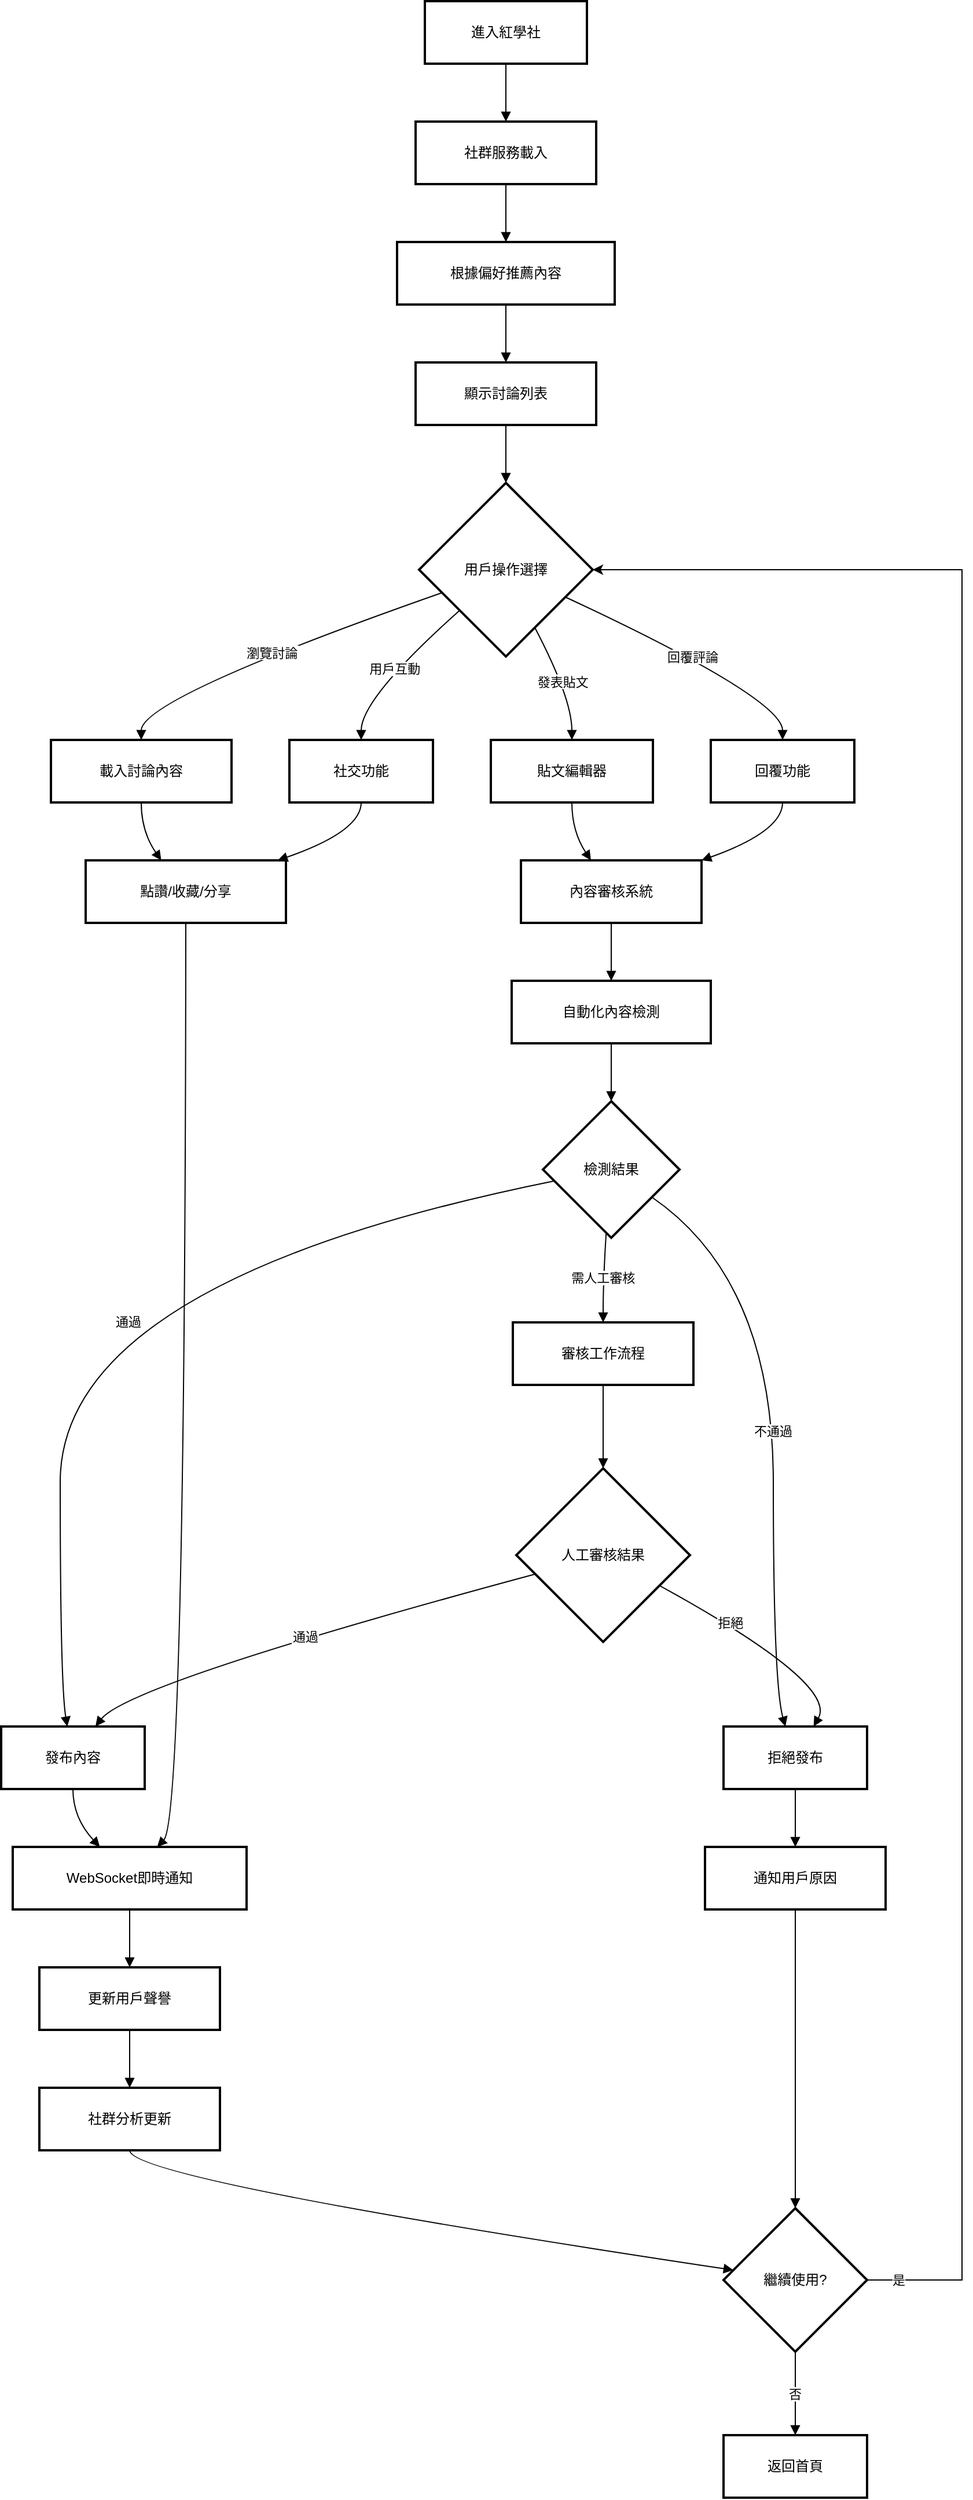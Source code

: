 <mxfile version="27.1.1">
  <diagram name="Page-1" id="KWRevYQsAoWZ3lT9lD9s">
    <mxGraphModel dx="1042" dy="527" grid="1" gridSize="10" guides="1" tooltips="1" connect="1" arrows="1" fold="1" page="1" pageScale="1" pageWidth="827" pageHeight="1169" math="0" shadow="0">
      <root>
        <mxCell id="0" />
        <mxCell id="1" parent="0" />
        <mxCell id="cR9fl5A33FW5x1sBV8dX-1" value="進入紅學社" style="whiteSpace=wrap;strokeWidth=2;" vertex="1" parent="1">
          <mxGeometry x="386" y="20" width="140" height="54" as="geometry" />
        </mxCell>
        <mxCell id="cR9fl5A33FW5x1sBV8dX-2" value="社群服務載入" style="whiteSpace=wrap;strokeWidth=2;" vertex="1" parent="1">
          <mxGeometry x="378" y="124" width="156" height="54" as="geometry" />
        </mxCell>
        <mxCell id="cR9fl5A33FW5x1sBV8dX-3" value="根據偏好推薦內容" style="whiteSpace=wrap;strokeWidth=2;" vertex="1" parent="1">
          <mxGeometry x="362" y="228" width="188" height="54" as="geometry" />
        </mxCell>
        <mxCell id="cR9fl5A33FW5x1sBV8dX-4" value="顯示討論列表" style="whiteSpace=wrap;strokeWidth=2;" vertex="1" parent="1">
          <mxGeometry x="378" y="332" width="156" height="54" as="geometry" />
        </mxCell>
        <mxCell id="cR9fl5A33FW5x1sBV8dX-5" value="用戶操作選擇" style="rhombus;strokeWidth=2;whiteSpace=wrap;" vertex="1" parent="1">
          <mxGeometry x="381" y="436" width="150" height="150" as="geometry" />
        </mxCell>
        <mxCell id="cR9fl5A33FW5x1sBV8dX-6" value="載入討論內容" style="whiteSpace=wrap;strokeWidth=2;" vertex="1" parent="1">
          <mxGeometry x="63" y="658" width="156" height="54" as="geometry" />
        </mxCell>
        <mxCell id="cR9fl5A33FW5x1sBV8dX-7" value="貼文編輯器" style="whiteSpace=wrap;strokeWidth=2;" vertex="1" parent="1">
          <mxGeometry x="443" y="658" width="140" height="54" as="geometry" />
        </mxCell>
        <mxCell id="cR9fl5A33FW5x1sBV8dX-8" value="回覆功能" style="whiteSpace=wrap;strokeWidth=2;" vertex="1" parent="1">
          <mxGeometry x="633" y="658" width="124" height="54" as="geometry" />
        </mxCell>
        <mxCell id="cR9fl5A33FW5x1sBV8dX-9" value="社交功能" style="whiteSpace=wrap;strokeWidth=2;" vertex="1" parent="1">
          <mxGeometry x="269" y="658" width="124" height="54" as="geometry" />
        </mxCell>
        <mxCell id="cR9fl5A33FW5x1sBV8dX-10" value="內容審核系統" style="whiteSpace=wrap;strokeWidth=2;" vertex="1" parent="1">
          <mxGeometry x="469" y="762" width="156" height="54" as="geometry" />
        </mxCell>
        <mxCell id="cR9fl5A33FW5x1sBV8dX-11" value="自動化內容檢測" style="whiteSpace=wrap;strokeWidth=2;" vertex="1" parent="1">
          <mxGeometry x="461" y="866" width="172" height="54" as="geometry" />
        </mxCell>
        <mxCell id="cR9fl5A33FW5x1sBV8dX-12" value="檢測結果" style="rhombus;strokeWidth=2;whiteSpace=wrap;" vertex="1" parent="1">
          <mxGeometry x="488" y="970" width="118" height="118" as="geometry" />
        </mxCell>
        <mxCell id="cR9fl5A33FW5x1sBV8dX-13" value="發布內容" style="whiteSpace=wrap;strokeWidth=2;" vertex="1" parent="1">
          <mxGeometry x="20" y="1510" width="124" height="54" as="geometry" />
        </mxCell>
        <mxCell id="cR9fl5A33FW5x1sBV8dX-14" value="審核工作流程" style="whiteSpace=wrap;strokeWidth=2;" vertex="1" parent="1">
          <mxGeometry x="462" y="1161" width="156" height="54" as="geometry" />
        </mxCell>
        <mxCell id="cR9fl5A33FW5x1sBV8dX-15" value="拒絕發布" style="whiteSpace=wrap;strokeWidth=2;" vertex="1" parent="1">
          <mxGeometry x="644" y="1510" width="124" height="54" as="geometry" />
        </mxCell>
        <mxCell id="cR9fl5A33FW5x1sBV8dX-16" value="人工審核結果" style="rhombus;strokeWidth=2;whiteSpace=wrap;" vertex="1" parent="1">
          <mxGeometry x="465" y="1287" width="150" height="150" as="geometry" />
        </mxCell>
        <mxCell id="cR9fl5A33FW5x1sBV8dX-17" value="WebSocket即時通知" style="whiteSpace=wrap;strokeWidth=2;" vertex="1" parent="1">
          <mxGeometry x="30" y="1614" width="202" height="54" as="geometry" />
        </mxCell>
        <mxCell id="cR9fl5A33FW5x1sBV8dX-18" value="更新用戶聲譽" style="whiteSpace=wrap;strokeWidth=2;" vertex="1" parent="1">
          <mxGeometry x="53" y="1718" width="156" height="54" as="geometry" />
        </mxCell>
        <mxCell id="cR9fl5A33FW5x1sBV8dX-19" value="社群分析更新" style="whiteSpace=wrap;strokeWidth=2;" vertex="1" parent="1">
          <mxGeometry x="53" y="1822" width="156" height="54" as="geometry" />
        </mxCell>
        <mxCell id="cR9fl5A33FW5x1sBV8dX-20" value="點讚/收藏/分享" style="whiteSpace=wrap;strokeWidth=2;" vertex="1" parent="1">
          <mxGeometry x="93" y="762" width="173" height="54" as="geometry" />
        </mxCell>
        <mxCell id="cR9fl5A33FW5x1sBV8dX-21" value="通知用戶原因" style="whiteSpace=wrap;strokeWidth=2;" vertex="1" parent="1">
          <mxGeometry x="628" y="1614" width="156" height="54" as="geometry" />
        </mxCell>
        <mxCell id="cR9fl5A33FW5x1sBV8dX-54" style="edgeStyle=orthogonalEdgeStyle;rounded=0;orthogonalLoop=1;jettySize=auto;html=1;exitX=1;exitY=0.5;exitDx=0;exitDy=0;entryX=1;entryY=0.5;entryDx=0;entryDy=0;" edge="1" parent="1" source="cR9fl5A33FW5x1sBV8dX-22" target="cR9fl5A33FW5x1sBV8dX-5">
          <mxGeometry relative="1" as="geometry">
            <Array as="points">
              <mxPoint x="850" y="1988" />
              <mxPoint x="850" y="511" />
            </Array>
          </mxGeometry>
        </mxCell>
        <mxCell id="cR9fl5A33FW5x1sBV8dX-55" value="是" style="edgeLabel;html=1;align=center;verticalAlign=middle;resizable=0;points=[];" vertex="1" connectable="0" parent="cR9fl5A33FW5x1sBV8dX-54">
          <mxGeometry x="-0.971" relative="1" as="geometry">
            <mxPoint as="offset" />
          </mxGeometry>
        </mxCell>
        <mxCell id="cR9fl5A33FW5x1sBV8dX-22" value="繼續使用?" style="rhombus;strokeWidth=2;whiteSpace=wrap;" vertex="1" parent="1">
          <mxGeometry x="644" y="1926" width="124" height="124" as="geometry" />
        </mxCell>
        <mxCell id="cR9fl5A33FW5x1sBV8dX-23" value="返回首頁" style="whiteSpace=wrap;strokeWidth=2;" vertex="1" parent="1">
          <mxGeometry x="644" y="2122" width="124" height="54" as="geometry" />
        </mxCell>
        <mxCell id="cR9fl5A33FW5x1sBV8dX-24" value="" style="curved=1;startArrow=none;endArrow=block;exitX=0.5;exitY=1;entryX=0.5;entryY=0;rounded=0;" edge="1" parent="1" source="cR9fl5A33FW5x1sBV8dX-1" target="cR9fl5A33FW5x1sBV8dX-2">
          <mxGeometry relative="1" as="geometry">
            <Array as="points" />
          </mxGeometry>
        </mxCell>
        <mxCell id="cR9fl5A33FW5x1sBV8dX-25" value="" style="curved=1;startArrow=none;endArrow=block;exitX=0.5;exitY=1;entryX=0.5;entryY=0;rounded=0;" edge="1" parent="1" source="cR9fl5A33FW5x1sBV8dX-2" target="cR9fl5A33FW5x1sBV8dX-3">
          <mxGeometry relative="1" as="geometry">
            <Array as="points" />
          </mxGeometry>
        </mxCell>
        <mxCell id="cR9fl5A33FW5x1sBV8dX-26" value="" style="curved=1;startArrow=none;endArrow=block;exitX=0.5;exitY=1;entryX=0.5;entryY=0;rounded=0;" edge="1" parent="1" source="cR9fl5A33FW5x1sBV8dX-3" target="cR9fl5A33FW5x1sBV8dX-4">
          <mxGeometry relative="1" as="geometry">
            <Array as="points" />
          </mxGeometry>
        </mxCell>
        <mxCell id="cR9fl5A33FW5x1sBV8dX-27" value="" style="curved=1;startArrow=none;endArrow=block;exitX=0.5;exitY=1;entryX=0.5;entryY=0;rounded=0;" edge="1" parent="1" source="cR9fl5A33FW5x1sBV8dX-4" target="cR9fl5A33FW5x1sBV8dX-5">
          <mxGeometry relative="1" as="geometry">
            <Array as="points" />
          </mxGeometry>
        </mxCell>
        <mxCell id="cR9fl5A33FW5x1sBV8dX-28" value="瀏覽討論" style="curved=1;startArrow=none;endArrow=block;exitX=0;exitY=0.68;entryX=0.5;entryY=0.01;rounded=0;" edge="1" parent="1" source="cR9fl5A33FW5x1sBV8dX-5" target="cR9fl5A33FW5x1sBV8dX-6">
          <mxGeometry relative="1" as="geometry">
            <Array as="points">
              <mxPoint x="141" y="622" />
            </Array>
          </mxGeometry>
        </mxCell>
        <mxCell id="cR9fl5A33FW5x1sBV8dX-29" value="發表貼文" style="curved=1;startArrow=none;endArrow=block;exitX=0.75;exitY=1;entryX=0.5;entryY=0.01;rounded=0;" edge="1" parent="1" source="cR9fl5A33FW5x1sBV8dX-5" target="cR9fl5A33FW5x1sBV8dX-7">
          <mxGeometry relative="1" as="geometry">
            <Array as="points">
              <mxPoint x="513" y="622" />
            </Array>
          </mxGeometry>
        </mxCell>
        <mxCell id="cR9fl5A33FW5x1sBV8dX-30" value="回覆評論" style="curved=1;startArrow=none;endArrow=block;exitX=1;exitY=0.73;entryX=0.5;entryY=0.01;rounded=0;" edge="1" parent="1" source="cR9fl5A33FW5x1sBV8dX-5" target="cR9fl5A33FW5x1sBV8dX-8">
          <mxGeometry relative="1" as="geometry">
            <Array as="points">
              <mxPoint x="695" y="622" />
            </Array>
          </mxGeometry>
        </mxCell>
        <mxCell id="cR9fl5A33FW5x1sBV8dX-31" value="用戶互動" style="curved=1;startArrow=none;endArrow=block;exitX=0;exitY=0.94;entryX=0.5;entryY=0.01;rounded=0;" edge="1" parent="1" source="cR9fl5A33FW5x1sBV8dX-5" target="cR9fl5A33FW5x1sBV8dX-9">
          <mxGeometry relative="1" as="geometry">
            <Array as="points">
              <mxPoint x="331" y="622" />
            </Array>
          </mxGeometry>
        </mxCell>
        <mxCell id="cR9fl5A33FW5x1sBV8dX-32" value="" style="curved=1;startArrow=none;endArrow=block;exitX=0.5;exitY=1.01;entryX=0.39;entryY=0.01;rounded=0;" edge="1" parent="1" source="cR9fl5A33FW5x1sBV8dX-7" target="cR9fl5A33FW5x1sBV8dX-10">
          <mxGeometry relative="1" as="geometry">
            <Array as="points">
              <mxPoint x="513" y="737" />
            </Array>
          </mxGeometry>
        </mxCell>
        <mxCell id="cR9fl5A33FW5x1sBV8dX-33" value="" style="curved=1;startArrow=none;endArrow=block;exitX=0.5;exitY=1.01;entryX=0.99;entryY=0.01;rounded=0;" edge="1" parent="1" source="cR9fl5A33FW5x1sBV8dX-8" target="cR9fl5A33FW5x1sBV8dX-10">
          <mxGeometry relative="1" as="geometry">
            <Array as="points">
              <mxPoint x="695" y="737" />
            </Array>
          </mxGeometry>
        </mxCell>
        <mxCell id="cR9fl5A33FW5x1sBV8dX-34" value="" style="curved=1;startArrow=none;endArrow=block;exitX=0.5;exitY=1.01;entryX=0.5;entryY=0.01;rounded=0;" edge="1" parent="1" source="cR9fl5A33FW5x1sBV8dX-10" target="cR9fl5A33FW5x1sBV8dX-11">
          <mxGeometry relative="1" as="geometry">
            <Array as="points" />
          </mxGeometry>
        </mxCell>
        <mxCell id="cR9fl5A33FW5x1sBV8dX-35" value="" style="curved=1;startArrow=none;endArrow=block;exitX=0.5;exitY=1.01;entryX=0.5;entryY=0;rounded=0;" edge="1" parent="1" source="cR9fl5A33FW5x1sBV8dX-11" target="cR9fl5A33FW5x1sBV8dX-12">
          <mxGeometry relative="1" as="geometry">
            <Array as="points" />
          </mxGeometry>
        </mxCell>
        <mxCell id="cR9fl5A33FW5x1sBV8dX-36" value="通過" style="curved=1;startArrow=none;endArrow=block;exitX=0;exitY=0.6;entryX=0.46;entryY=-0.01;rounded=0;" edge="1" parent="1" source="cR9fl5A33FW5x1sBV8dX-12" target="cR9fl5A33FW5x1sBV8dX-13">
          <mxGeometry x="-0.063" y="46" relative="1" as="geometry">
            <Array as="points">
              <mxPoint x="71" y="1125" />
              <mxPoint x="71" y="1473" />
            </Array>
            <mxPoint as="offset" />
          </mxGeometry>
        </mxCell>
        <mxCell id="cR9fl5A33FW5x1sBV8dX-37" value="需人工審核" style="curved=1;startArrow=none;endArrow=block;exitX=0.46;exitY=1;entryX=0.5;entryY=0;rounded=0;" edge="1" parent="1" source="cR9fl5A33FW5x1sBV8dX-12" target="cR9fl5A33FW5x1sBV8dX-14">
          <mxGeometry relative="1" as="geometry">
            <Array as="points">
              <mxPoint x="540" y="1125" />
            </Array>
          </mxGeometry>
        </mxCell>
        <mxCell id="cR9fl5A33FW5x1sBV8dX-38" value="不通過" style="curved=1;startArrow=none;endArrow=block;exitX=1;exitY=0.84;entryX=0.43;entryY=-0.01;rounded=0;" edge="1" parent="1" source="cR9fl5A33FW5x1sBV8dX-12" target="cR9fl5A33FW5x1sBV8dX-15">
          <mxGeometry relative="1" as="geometry">
            <Array as="points">
              <mxPoint x="687" y="1125" />
              <mxPoint x="687" y="1473" />
            </Array>
          </mxGeometry>
        </mxCell>
        <mxCell id="cR9fl5A33FW5x1sBV8dX-39" value="" style="curved=1;startArrow=none;endArrow=block;exitX=0.5;exitY=1;entryX=0.5;entryY=0;rounded=0;" edge="1" parent="1" source="cR9fl5A33FW5x1sBV8dX-14" target="cR9fl5A33FW5x1sBV8dX-16">
          <mxGeometry relative="1" as="geometry">
            <Array as="points" />
          </mxGeometry>
        </mxCell>
        <mxCell id="cR9fl5A33FW5x1sBV8dX-40" value="通過" style="curved=1;startArrow=none;endArrow=block;exitX=0;exitY=0.64;entryX=0.66;entryY=-0.01;rounded=0;" edge="1" parent="1" source="cR9fl5A33FW5x1sBV8dX-16" target="cR9fl5A33FW5x1sBV8dX-13">
          <mxGeometry relative="1" as="geometry">
            <Array as="points">
              <mxPoint x="130" y="1473" />
            </Array>
          </mxGeometry>
        </mxCell>
        <mxCell id="cR9fl5A33FW5x1sBV8dX-41" value="拒絕" style="curved=1;startArrow=none;endArrow=block;exitX=1;exitY=0.77;entryX=0.63;entryY=-0.01;rounded=0;" edge="1" parent="1" source="cR9fl5A33FW5x1sBV8dX-16" target="cR9fl5A33FW5x1sBV8dX-15">
          <mxGeometry x="-0.369" y="2" relative="1" as="geometry">
            <Array as="points">
              <mxPoint x="743" y="1473" />
            </Array>
            <mxPoint as="offset" />
          </mxGeometry>
        </mxCell>
        <mxCell id="cR9fl5A33FW5x1sBV8dX-42" value="" style="curved=1;startArrow=none;endArrow=block;exitX=0.5;exitY=0.99;entryX=0.37;entryY=-0.01;rounded=0;" edge="1" parent="1" source="cR9fl5A33FW5x1sBV8dX-13" target="cR9fl5A33FW5x1sBV8dX-17">
          <mxGeometry relative="1" as="geometry">
            <Array as="points">
              <mxPoint x="82" y="1589" />
            </Array>
          </mxGeometry>
        </mxCell>
        <mxCell id="cR9fl5A33FW5x1sBV8dX-43" value="" style="curved=1;startArrow=none;endArrow=block;exitX=0.5;exitY=0.99;entryX=0.5;entryY=-0.01;rounded=0;" edge="1" parent="1" source="cR9fl5A33FW5x1sBV8dX-17" target="cR9fl5A33FW5x1sBV8dX-18">
          <mxGeometry relative="1" as="geometry">
            <Array as="points" />
          </mxGeometry>
        </mxCell>
        <mxCell id="cR9fl5A33FW5x1sBV8dX-44" value="" style="curved=1;startArrow=none;endArrow=block;exitX=0.5;exitY=0.99;entryX=0.5;entryY=-0.01;rounded=0;" edge="1" parent="1" source="cR9fl5A33FW5x1sBV8dX-18" target="cR9fl5A33FW5x1sBV8dX-19">
          <mxGeometry relative="1" as="geometry">
            <Array as="points" />
          </mxGeometry>
        </mxCell>
        <mxCell id="cR9fl5A33FW5x1sBV8dX-45" value="" style="curved=1;startArrow=none;endArrow=block;exitX=0.5;exitY=1.01;entryX=0.38;entryY=0.01;rounded=0;" edge="1" parent="1" source="cR9fl5A33FW5x1sBV8dX-6" target="cR9fl5A33FW5x1sBV8dX-20">
          <mxGeometry relative="1" as="geometry">
            <Array as="points">
              <mxPoint x="141" y="737" />
            </Array>
          </mxGeometry>
        </mxCell>
        <mxCell id="cR9fl5A33FW5x1sBV8dX-46" value="" style="curved=1;startArrow=none;endArrow=block;exitX=0.5;exitY=1.01;entryX=0.95;entryY=0.01;rounded=0;" edge="1" parent="1" source="cR9fl5A33FW5x1sBV8dX-9" target="cR9fl5A33FW5x1sBV8dX-20">
          <mxGeometry relative="1" as="geometry">
            <Array as="points">
              <mxPoint x="331" y="737" />
            </Array>
          </mxGeometry>
        </mxCell>
        <mxCell id="cR9fl5A33FW5x1sBV8dX-47" value="" style="curved=1;startArrow=none;endArrow=block;exitX=0.5;exitY=1.01;entryX=0.62;entryY=-0.01;rounded=0;" edge="1" parent="1" source="cR9fl5A33FW5x1sBV8dX-20" target="cR9fl5A33FW5x1sBV8dX-17">
          <mxGeometry relative="1" as="geometry">
            <Array as="points">
              <mxPoint x="179" y="1589" />
            </Array>
          </mxGeometry>
        </mxCell>
        <mxCell id="cR9fl5A33FW5x1sBV8dX-48" value="" style="curved=1;startArrow=none;endArrow=block;exitX=0.5;exitY=0.99;entryX=0.5;entryY=-0.01;rounded=0;" edge="1" parent="1" source="cR9fl5A33FW5x1sBV8dX-15" target="cR9fl5A33FW5x1sBV8dX-21">
          <mxGeometry relative="1" as="geometry">
            <Array as="points" />
          </mxGeometry>
        </mxCell>
        <mxCell id="cR9fl5A33FW5x1sBV8dX-49" value="" style="curved=1;startArrow=none;endArrow=block;exitX=0.5;exitY=0.99;entryX=0;entryY=0.42;rounded=0;" edge="1" parent="1" source="cR9fl5A33FW5x1sBV8dX-19" target="cR9fl5A33FW5x1sBV8dX-22">
          <mxGeometry relative="1" as="geometry">
            <Array as="points">
              <mxPoint x="131" y="1901" />
            </Array>
          </mxGeometry>
        </mxCell>
        <mxCell id="cR9fl5A33FW5x1sBV8dX-50" value="" style="curved=1;startArrow=none;endArrow=block;exitX=0.5;exitY=0.99;entryX=0.5;entryY=0;rounded=0;" edge="1" parent="1" source="cR9fl5A33FW5x1sBV8dX-21" target="cR9fl5A33FW5x1sBV8dX-22">
          <mxGeometry relative="1" as="geometry">
            <Array as="points" />
          </mxGeometry>
        </mxCell>
        <mxCell id="cR9fl5A33FW5x1sBV8dX-52" value="否" style="curved=1;startArrow=none;endArrow=block;exitX=0.5;exitY=1;entryX=0.5;entryY=0;rounded=0;" edge="1" parent="1" source="cR9fl5A33FW5x1sBV8dX-22" target="cR9fl5A33FW5x1sBV8dX-23">
          <mxGeometry relative="1" as="geometry">
            <Array as="points" />
          </mxGeometry>
        </mxCell>
      </root>
    </mxGraphModel>
  </diagram>
</mxfile>
